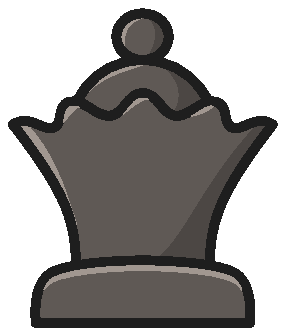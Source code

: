 % Converted from PostScript(TM) to MetaPost by pstoedit
% MetaPost backend contributed by Scott Pakin <scott+ps2ed_AT_pakin.org>
% pstoedit is Copyright (C) 1993 - 2020 Wolfgang Glunz <wglunz35_AT_pstoedit.net>

% Generate structured PostScript
prologues := 1;

% Display a given string with its *baseline* at a given location
% and with a given rotation angle
vardef showtext(expr origin)(expr angle)(expr string) =
  draw string infont defaultfont scaled defaultscale
    rotated angle shifted origin;
enddef;

color _chess_black,_chess_white;
_chess_black:=(0.372549,0.349020,0.333333);

beginfig(1);
drawoptions (withcolor _chess_black);
fill (70.750000,127.292999)..controls (65.558601,127.292999) and (61.351601,123.539001)..(61.351601,118.910004)
	..controls (61.351601,114.273003) and (65.558601,110.519997)..(70.750000,110.519997)
	..controls (73.242203,110.519997) and (75.632797,111.402000)..(77.394501,112.976997)
	..controls (79.160202,114.546997) and (80.148399,116.680000)..(80.148399,118.910004)
	..controls (80.148399,121.128998) and (79.160202,123.262001)..(77.394501,124.835999)
	..controls (75.632797,126.414001) and (73.242203,127.292999)..(70.750000,127.292999)
	--cycle;
drawoptions (withcolor 1.7*_chess_black);
pickup pencircle scaled 0.000000bp;
fill (70.402298,125.480003)..controls (69.335899,126.078003) and (59.843800,123.198997)..(64.207001,115.348000)
	..controls (63.539101,119.726997) and (65.449203,124.426003)..(70.402298,125.480003)
	--cycle;
fill (70.402298,125.480003)--cycle;
drawoptions (withcolor _chess_black);
fill (70.750000,110.519997)..controls (52.304699,110.519997) and (43.550800,93.839798)..(43.550800,81.160202)
	--(98.156303,81.160202)..controls (98.156303,93.839798) and (89.195297,110.519997)..(70.750000,110.519997)
	--cycle;

drawoptions (withcolor 1.7*_chess_black);
pickup pencircle scaled 0.000000bp;
fill (51.480499,99.277298)..controls (54.433601,103.464996) and (59.757801,108.402000)..(70.871101,108.855003)
	..controls (69.988297,108.073997) and (57.296902,105.633003)..(51.480499,99.277298)
	--cycle;
drawoptions (withcolor 0.8*_chess_black);
fill (70.402298,127.542999)..controls (70.402298,127.542999) and (70.531303,126.866997)..(70.402298,127.542999)
	..controls (77.429703,124.339996) and (76.210899,116.633003)..(72.718803,111.816002)
	..controls (93.562500,101.035004) and (78.988297,87.246101)..(78.988297,87.246101)
	--(86.644501,87.246101)..controls (91.640602,83.593803) and (107.078003,95.011703)..(75.773399,111.816002)
	..controls (85.773399,120.648003) and (76.046898,127.710999)..(70.402298,127.542999)
	--cycle;
	drawoptions (withcolor (0.117647,0.117647,0.117647));
pickup pencircle scaled 3.401580bp;
draw (70.750000,110.519997)..controls (52.304699,110.519997) and (43.550800,93.839798)..(43.550800,81.160202)
	--(98.156303,81.160202)..controls (98.156303,93.839798) and (89.195297,110.519997)..(70.750000,110.519997)
	--cycle;
drawoptions (withcolor (0.117647,0.117647,0.117647));
pickup pencircle scaled 3.401290bp;
draw (70.750000,127.292999)..controls (65.558601,127.292999) and (61.351601,123.539001)..(61.351601,118.910004)
	..controls (61.351601,114.273003) and (65.558601,110.519997)..(70.750000,110.519997)
	..controls (73.242203,110.519997) and (75.632797,111.402000)..(77.394501,112.976997)
	..controls (79.160202,114.546997) and (80.148399,116.680000)..(80.148399,118.910004)
	..controls (80.148399,121.128998) and (79.160202,123.262001)..(77.394501,124.835999)
	..controls (75.632797,126.414001) and (73.242203,127.292999)..(70.750000,127.292999)
	--cycle;

drawoptions (withcolor _chess_black);
fill (70.867203,98.578102)..controls (65.277298,98.578102) and (64.210899,91.062500)..(59.140598,90.468803)
	..controls (53.976601,89.867203) and (49.554699,97.019501)..(44.257801,95.390602)
	..controls (40.019501,94.085899) and (42.050800,88.019501)..(39.140598,86.390602)
	..controls (35.167999,84.167999) and (30.113300,91.585899)..(24.144501,87.234398)
	..controls (43.527302,62.210899) and (47.066399,52.148399)..(46.773399,33.890598)
	--(94.957001,33.890598)..controls (94.664101,52.152302) and (98.203102,62.210899)..(117.585999,87.234398)
	..controls (111.616997,91.585899) and (106.563004,84.167999)..(102.589996,86.390602)
	..controls (99.679703,88.019501) and (101.710999,94.085899)..(97.472702,95.390602)
	..controls (92.175797,97.019501) and (87.753899,89.867203)..(82.589798,90.468803)
	..controls (77.519501,91.062500) and (76.453102,98.578102)..(70.863297,98.578102)
	--cycle;
drawoptions (withcolor 1.7*_chess_black);
pickup pencircle scaled 0.000000bp;
fill (28.050800,86.914101)..controls (27.664101,86.937500) and (27.109400,86.753899)..(26.750000,86.671898)
	..controls (35.484402,75.046898) and (45.386700,59.632801)..(46.871101,51.468800)
	..controls (42.886700,65.457001) and (37.613300,78.578102)..(29.468800,86.828102)
	--cycle;
drawoptions (withcolor 0.8*_chess_black);
fill (113.313004,88.628899)..controls (86.425797,60.269501) and (85.179703,37.640598)..(65.289101,33.886700)
	--(94.984398,33.886700)..controls (94.695297,52.148399) and (98.230499,62.210899)..(117.616997,87.230499)
	..controls (117.616997,87.230499) and (115.664001,89.378899)..(113.313004,88.628899)
	--cycle;
drawoptions (withcolor (0.117647,0.117647,0.117647));
pickup pencircle scaled 3.401290bp;
draw (70.867203,98.578102)..controls (65.277298,98.578102) and (64.210899,91.062500)..(59.140598,90.468803)
	..controls (53.976601,89.867203) and (49.554699,97.019501)..(44.257801,95.390602)
	..controls (40.019501,94.085899) and (42.050800,88.019501)..(39.140598,86.390602)
	..controls (35.167999,84.167999) and (30.113300,91.585899)..(24.144501,87.234398)
	..controls (43.527302,62.210899) and (47.066399,52.148399)..(46.773399,33.890598)
	--(94.957001,33.890598)..controls (94.664101,52.152302) and (98.203102,62.210899)..(117.585999,87.234398)
	..controls (111.616997,91.585899) and (106.563004,84.167999)..(102.589996,86.390602)
	..controls (99.679703,88.019501) and (101.710999,94.085899)..(97.472702,95.390602)
	..controls (92.175797,97.019501) and (87.753899,89.867203)..(82.589798,90.468803)
	..controls (77.519501,91.062500) and (76.453102,98.578102)..(70.863297,98.578102)
	--cycle;

drawoptions (withcolor 1.7*_chess_black);
fill (42.269501,88.027298)..controls (42.843800,88.277298) and (45.625000,93.152298)..(47.882801,93.554703)
	..controls (43.859402,94.539101) and (43.296902,93.687500)..(42.269501,88.027298)
	--cycle;
fill (63.812500,91.058601)..controls (66.511703,93.460899) and (68.441399,98.585899)..(72.988297,96.292999)
	..controls (70.726601,96.937500) and (66.710899,93.339798)..(63.812500,91.058601)
	--cycle;
fill (88.214798,90.332001)..controls (88.808601,90.132797) and (94.382797,94.984398)..(96.328102,93.785202)
	..controls (96.328102,93.785202) and (92.269501,90.609398)..(88.214798,90.332001)
	--cycle;
drawoptions (withcolor _chess_black);
linecap := butt;
fill (70.867203,38.386700)..controls (70.867203,38.386700) and (44.984402,38.253899)..(37.726601,33.796902)
	..controls (32.828098,30.792999) and (31.675800,23.449200)..(32.339802,15.875000)
	--(109.390999,15.875000)..controls (110.058998,23.453100) and (108.902000,30.792999)..(104.008003,33.796902)
	..controls (96.750000,38.253899) and (70.867203,38.386700)..(70.867203,38.386700)
	--cycle;
drawoptions (withcolor (0.117647,0.117647,0.117647));
pickup pencircle scaled 3.401580bp;
draw (70.867203,38.386700)..controls (70.867203,38.386700) and (44.984402,38.253899)..(37.726601,33.796902)
	..controls (32.828098,30.792999) and (31.675800,23.449200)..(32.339802,15.875000)
	--(109.390999,15.875000)..controls (110.058998,23.453100) and (108.902000,30.792999)..(104.008003,33.796902)
	..controls (96.750000,38.253899) and (70.867203,38.386700)..(70.867203,38.386700)
	--cycle;
drawoptions (withcolor 1.7*_chess_black);
pickup pencircle scaled 0.000000bp;
fill (70.867203,36.433601)..controls (70.867203,36.433601) and (46.171902,36.824200)..(37.917999,31.710899)
	..controls (36.867199,31.062500) and (35.933601,29.335899)..(35.214802,27.769501)
	..controls (35.953098,28.710899) and (36.636700,29.507799)..(37.726601,30.175800)
	..controls (44.980499,34.628899) and (70.867203,34.765598)..(70.867203,34.765598)
	..controls (70.867203,34.765598) and (96.750000,34.628899)..(104.008003,30.175800)
	..controls (105.116997,29.500000) and (105.688004,28.671900)..(106.433998,27.710899)
	..controls (106.508003,27.925800) and (105.277000,30.996099)..(103.191002,32.234402)
	..controls (95.382797,36.464802) and (70.867203,36.433601)..(70.867203,36.433601)
	--cycle;
endfig;
end
